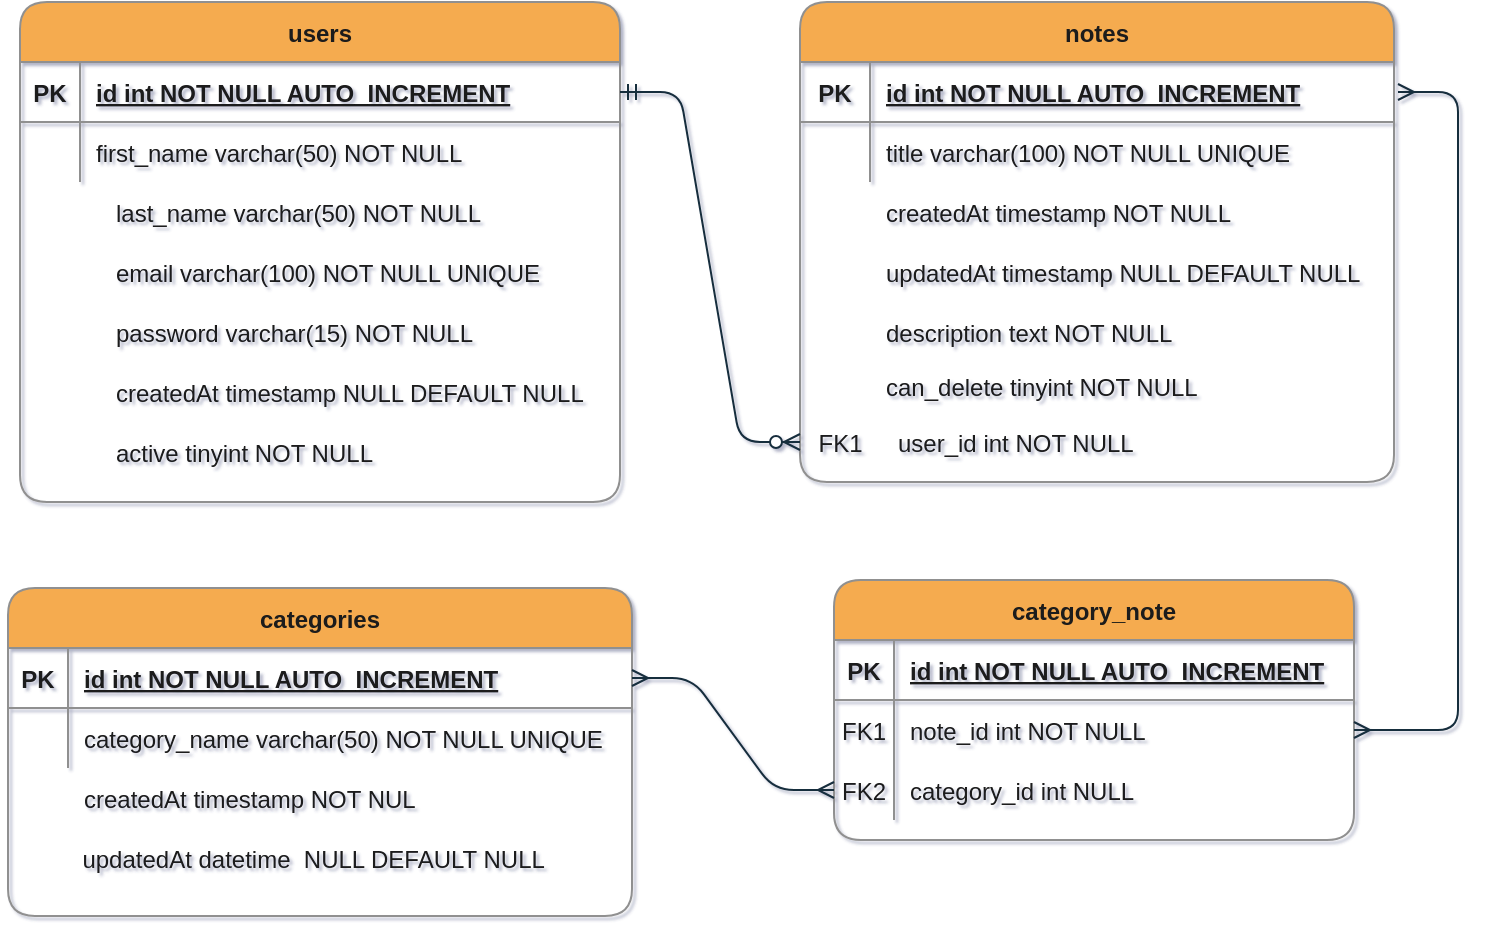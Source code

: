 <mxfile>
    <diagram id="R2lEEEUBdFMjLlhIrx00" name="Page-1">
        <mxGraphModel dx="861" dy="501" grid="0" gridSize="10" guides="1" tooltips="1" connect="1" arrows="1" fold="1" page="0" pageScale="1" pageWidth="850" pageHeight="1100" background="#ffffff" math="0" shadow="1" extFonts="Permanent Marker^https://fonts.googleapis.com/css?family=Permanent+Marker">
            <root>
                <mxCell id="0"/>
                <mxCell id="1" parent="0"/>
                <mxCell id="C-vyLk0tnHw3VtMMgP7b-2" value="notes" style="shape=table;startSize=30;container=1;collapsible=1;childLayout=tableLayout;fixedRows=1;rowLines=0;fontStyle=1;align=center;resizeLast=1;rounded=1;fillColor=#F5AB50;strokeColor=#909090;fontColor=#1A1A1A;" parent="1" vertex="1">
                    <mxGeometry x="420" y="50" width="297" height="240" as="geometry"/>
                </mxCell>
                <mxCell id="C-vyLk0tnHw3VtMMgP7b-3" value="" style="shape=partialRectangle;collapsible=0;dropTarget=0;pointerEvents=0;fillColor=none;points=[[0,0.5],[1,0.5]];portConstraint=eastwest;top=0;left=0;right=0;bottom=1;rounded=1;strokeColor=#909090;fontColor=#1A1A1A;" parent="C-vyLk0tnHw3VtMMgP7b-2" vertex="1">
                    <mxGeometry y="30" width="297" height="30" as="geometry"/>
                </mxCell>
                <mxCell id="C-vyLk0tnHw3VtMMgP7b-4" value="PK" style="shape=partialRectangle;overflow=hidden;connectable=0;fillColor=none;top=0;left=0;bottom=0;right=0;fontStyle=1;rounded=1;strokeColor=#909090;fontColor=#1A1A1A;" parent="C-vyLk0tnHw3VtMMgP7b-3" vertex="1">
                    <mxGeometry width="35" height="30" as="geometry"/>
                </mxCell>
                <mxCell id="C-vyLk0tnHw3VtMMgP7b-5" value="id int NOT NULL AUTO_INCREMENT" style="shape=partialRectangle;overflow=hidden;connectable=0;fillColor=none;top=0;left=0;bottom=0;right=0;align=left;spacingLeft=6;fontStyle=5;rounded=1;strokeColor=#909090;fontColor=#1A1A1A;" parent="C-vyLk0tnHw3VtMMgP7b-3" vertex="1">
                    <mxGeometry x="35" width="262" height="30" as="geometry"/>
                </mxCell>
                <mxCell id="C-vyLk0tnHw3VtMMgP7b-9" value="" style="shape=partialRectangle;collapsible=0;dropTarget=0;pointerEvents=0;fillColor=none;points=[[0,0.5],[1,0.5]];portConstraint=eastwest;top=0;left=0;right=0;bottom=0;rounded=1;strokeColor=#909090;fontColor=#1A1A1A;" parent="C-vyLk0tnHw3VtMMgP7b-2" vertex="1">
                    <mxGeometry y="60" width="297" height="30" as="geometry"/>
                </mxCell>
                <mxCell id="C-vyLk0tnHw3VtMMgP7b-10" value="" style="shape=partialRectangle;overflow=hidden;connectable=0;fillColor=none;top=0;left=0;bottom=0;right=0;rounded=1;strokeColor=#909090;fontColor=#1A1A1A;" parent="C-vyLk0tnHw3VtMMgP7b-9" vertex="1">
                    <mxGeometry width="35" height="30" as="geometry"/>
                </mxCell>
                <mxCell id="C-vyLk0tnHw3VtMMgP7b-11" value="title varchar(100) NOT NULL UNIQUE" style="shape=partialRectangle;overflow=hidden;connectable=0;fillColor=none;top=0;left=0;bottom=0;right=0;align=left;spacingLeft=6;rounded=1;strokeColor=#909090;fontColor=#1A1A1A;" parent="C-vyLk0tnHw3VtMMgP7b-9" vertex="1">
                    <mxGeometry x="35" width="262" height="30" as="geometry"/>
                </mxCell>
                <mxCell id="C-vyLk0tnHw3VtMMgP7b-13" value="categories" style="shape=table;startSize=30;container=1;collapsible=1;childLayout=tableLayout;fixedRows=1;rowLines=0;fontStyle=1;align=center;resizeLast=1;rounded=1;fillColor=#F5AB50;strokeColor=#909090;fontColor=#1A1A1A;" parent="1" vertex="1">
                    <mxGeometry x="24" y="343" width="312" height="164" as="geometry"/>
                </mxCell>
                <mxCell id="C-vyLk0tnHw3VtMMgP7b-14" value="" style="shape=partialRectangle;collapsible=0;dropTarget=0;pointerEvents=0;fillColor=none;points=[[0,0.5],[1,0.5]];portConstraint=eastwest;top=0;left=0;right=0;bottom=1;rounded=1;strokeColor=#909090;fontColor=#1A1A1A;" parent="C-vyLk0tnHw3VtMMgP7b-13" vertex="1">
                    <mxGeometry y="30" width="312" height="30" as="geometry"/>
                </mxCell>
                <mxCell id="C-vyLk0tnHw3VtMMgP7b-15" value="PK" style="shape=partialRectangle;overflow=hidden;connectable=0;fillColor=none;top=0;left=0;bottom=0;right=0;fontStyle=1;rounded=1;strokeColor=#909090;fontColor=#1A1A1A;" parent="C-vyLk0tnHw3VtMMgP7b-14" vertex="1">
                    <mxGeometry width="30" height="30" as="geometry"/>
                </mxCell>
                <mxCell id="C-vyLk0tnHw3VtMMgP7b-16" value="id int NOT NULL AUTO_INCREMENT" style="shape=partialRectangle;overflow=hidden;connectable=0;fillColor=none;top=0;left=0;bottom=0;right=0;align=left;spacingLeft=6;fontStyle=5;rounded=1;strokeColor=#909090;fontColor=#1A1A1A;" parent="C-vyLk0tnHw3VtMMgP7b-14" vertex="1">
                    <mxGeometry x="30" width="282" height="30" as="geometry"/>
                </mxCell>
                <mxCell id="C-vyLk0tnHw3VtMMgP7b-17" value="" style="shape=partialRectangle;collapsible=0;dropTarget=0;pointerEvents=0;fillColor=none;points=[[0,0.5],[1,0.5]];portConstraint=eastwest;top=0;left=0;right=0;bottom=0;rounded=1;strokeColor=#909090;fontColor=#1A1A1A;" parent="C-vyLk0tnHw3VtMMgP7b-13" vertex="1">
                    <mxGeometry y="60" width="312" height="30" as="geometry"/>
                </mxCell>
                <mxCell id="C-vyLk0tnHw3VtMMgP7b-18" value="" style="shape=partialRectangle;overflow=hidden;connectable=0;fillColor=none;top=0;left=0;bottom=0;right=0;rounded=1;strokeColor=#909090;fontColor=#1A1A1A;" parent="C-vyLk0tnHw3VtMMgP7b-17" vertex="1">
                    <mxGeometry width="30" height="30" as="geometry"/>
                </mxCell>
                <mxCell id="C-vyLk0tnHw3VtMMgP7b-19" value="category_name varchar(50) NOT NULL UNIQUE" style="shape=partialRectangle;overflow=hidden;connectable=0;fillColor=none;top=0;left=0;bottom=0;right=0;align=left;spacingLeft=6;rounded=1;strokeColor=#909090;fontColor=#1A1A1A;" parent="C-vyLk0tnHw3VtMMgP7b-17" vertex="1">
                    <mxGeometry x="30" width="282" height="30" as="geometry"/>
                </mxCell>
                <mxCell id="C-vyLk0tnHw3VtMMgP7b-23" value="users" style="shape=table;startSize=30;container=1;collapsible=1;childLayout=tableLayout;fixedRows=1;rowLines=0;fontStyle=1;align=center;resizeLast=1;rounded=1;fillColor=#F5AB50;strokeColor=#909090;fontColor=#1A1A1A;" parent="1" vertex="1">
                    <mxGeometry x="30" y="50" width="300" height="250" as="geometry"/>
                </mxCell>
                <mxCell id="C-vyLk0tnHw3VtMMgP7b-24" value="" style="shape=partialRectangle;collapsible=0;dropTarget=0;pointerEvents=0;fillColor=none;points=[[0,0.5],[1,0.5]];portConstraint=eastwest;top=0;left=0;right=0;bottom=1;rounded=1;strokeColor=#909090;fontColor=#1A1A1A;" parent="C-vyLk0tnHw3VtMMgP7b-23" vertex="1">
                    <mxGeometry y="30" width="300" height="30" as="geometry"/>
                </mxCell>
                <mxCell id="C-vyLk0tnHw3VtMMgP7b-25" value="PK" style="shape=partialRectangle;overflow=hidden;connectable=0;fillColor=none;top=0;left=0;bottom=0;right=0;fontStyle=1;rounded=1;strokeColor=#909090;fontColor=#1A1A1A;" parent="C-vyLk0tnHw3VtMMgP7b-24" vertex="1">
                    <mxGeometry width="30" height="30" as="geometry"/>
                </mxCell>
                <mxCell id="C-vyLk0tnHw3VtMMgP7b-26" value="id int NOT NULL AUTO_INCREMENT" style="shape=partialRectangle;overflow=hidden;connectable=0;fillColor=none;top=0;left=0;bottom=0;right=0;align=left;spacingLeft=6;fontStyle=5;rounded=1;strokeColor=#909090;fontColor=#1A1A1A;" parent="C-vyLk0tnHw3VtMMgP7b-24" vertex="1">
                    <mxGeometry x="30" width="270" height="30" as="geometry"/>
                </mxCell>
                <mxCell id="C-vyLk0tnHw3VtMMgP7b-27" value="" style="shape=partialRectangle;collapsible=0;dropTarget=0;pointerEvents=0;fillColor=none;points=[[0,0.5],[1,0.5]];portConstraint=eastwest;top=0;left=0;right=0;bottom=0;rounded=1;strokeColor=#909090;fontColor=#1A1A1A;" parent="C-vyLk0tnHw3VtMMgP7b-23" vertex="1">
                    <mxGeometry y="60" width="300" height="30" as="geometry"/>
                </mxCell>
                <mxCell id="C-vyLk0tnHw3VtMMgP7b-28" value="" style="shape=partialRectangle;overflow=hidden;connectable=0;fillColor=none;top=0;left=0;bottom=0;right=0;rounded=1;strokeColor=#909090;fontColor=#1A1A1A;" parent="C-vyLk0tnHw3VtMMgP7b-27" vertex="1">
                    <mxGeometry width="30" height="30" as="geometry"/>
                </mxCell>
                <mxCell id="C-vyLk0tnHw3VtMMgP7b-29" value="first_name varchar(50) NOT NULL" style="shape=partialRectangle;overflow=hidden;connectable=0;fillColor=none;top=0;left=0;bottom=0;right=0;align=left;spacingLeft=6;rounded=1;strokeColor=#909090;fontColor=#1A1A1A;" parent="C-vyLk0tnHw3VtMMgP7b-27" vertex="1">
                    <mxGeometry x="30" width="270" height="30" as="geometry"/>
                </mxCell>
                <mxCell id="zA4fir9lhN1XghX9136Q-4" value="category_note" style="shape=table;startSize=30;container=1;collapsible=1;childLayout=tableLayout;fixedRows=1;rowLines=0;fontStyle=1;align=center;resizeLast=1;rounded=1;fillColor=#F5AB50;strokeColor=#909090;fontColor=#1A1A1A;" parent="1" vertex="1">
                    <mxGeometry x="437" y="339" width="260" height="130" as="geometry"/>
                </mxCell>
                <mxCell id="zA4fir9lhN1XghX9136Q-5" value="" style="shape=partialRectangle;collapsible=0;dropTarget=0;pointerEvents=0;fillColor=none;points=[[0,0.5],[1,0.5]];portConstraint=eastwest;top=0;left=0;right=0;bottom=1;rounded=1;strokeColor=#909090;fontColor=#1A1A1A;" parent="zA4fir9lhN1XghX9136Q-4" vertex="1">
                    <mxGeometry y="30" width="260" height="30" as="geometry"/>
                </mxCell>
                <mxCell id="zA4fir9lhN1XghX9136Q-6" value="PK" style="shape=partialRectangle;overflow=hidden;connectable=0;fillColor=none;top=0;left=0;bottom=0;right=0;fontStyle=1;rounded=1;strokeColor=#909090;fontColor=#1A1A1A;" parent="zA4fir9lhN1XghX9136Q-5" vertex="1">
                    <mxGeometry width="30" height="30" as="geometry"/>
                </mxCell>
                <mxCell id="zA4fir9lhN1XghX9136Q-7" value="id int NOT NULL AUTO_INCREMENT" style="shape=partialRectangle;overflow=hidden;connectable=0;fillColor=none;top=0;left=0;bottom=0;right=0;align=left;spacingLeft=6;fontStyle=5;rounded=1;strokeColor=#909090;fontColor=#1A1A1A;" parent="zA4fir9lhN1XghX9136Q-5" vertex="1">
                    <mxGeometry x="30" width="230" height="30" as="geometry"/>
                </mxCell>
                <mxCell id="zA4fir9lhN1XghX9136Q-11" value="" style="shape=partialRectangle;collapsible=0;dropTarget=0;pointerEvents=0;fillColor=none;points=[[0,0.5],[1,0.5]];portConstraint=eastwest;top=0;left=0;right=0;bottom=0;rounded=1;strokeColor=#909090;fontColor=#1A1A1A;" parent="zA4fir9lhN1XghX9136Q-4" vertex="1">
                    <mxGeometry y="60" width="260" height="30" as="geometry"/>
                </mxCell>
                <mxCell id="zA4fir9lhN1XghX9136Q-12" value="FK1" style="shape=partialRectangle;overflow=hidden;connectable=0;fillColor=none;top=0;left=0;bottom=0;right=0;rounded=1;strokeColor=#909090;fontColor=#1A1A1A;" parent="zA4fir9lhN1XghX9136Q-11" vertex="1">
                    <mxGeometry width="30" height="30" as="geometry"/>
                </mxCell>
                <mxCell id="zA4fir9lhN1XghX9136Q-13" value="note_id int NOT NULL" style="shape=partialRectangle;overflow=hidden;connectable=0;fillColor=none;top=0;left=0;bottom=0;right=0;align=left;spacingLeft=6;rounded=1;strokeColor=#909090;fontColor=#1A1A1A;" parent="zA4fir9lhN1XghX9136Q-11" vertex="1">
                    <mxGeometry x="30" width="230" height="30" as="geometry"/>
                </mxCell>
                <mxCell id="zA4fir9lhN1XghX9136Q-8" value="" style="shape=partialRectangle;collapsible=0;dropTarget=0;pointerEvents=0;fillColor=none;points=[[0,0.5],[1,0.5]];portConstraint=eastwest;top=0;left=0;right=0;bottom=0;rounded=1;strokeColor=#909090;fontColor=#1A1A1A;" parent="zA4fir9lhN1XghX9136Q-4" vertex="1">
                    <mxGeometry y="90" width="260" height="30" as="geometry"/>
                </mxCell>
                <mxCell id="zA4fir9lhN1XghX9136Q-9" value="FK2" style="shape=partialRectangle;overflow=hidden;connectable=0;fillColor=none;top=0;left=0;bottom=0;right=0;rounded=1;strokeColor=#909090;fontColor=#1A1A1A;" parent="zA4fir9lhN1XghX9136Q-8" vertex="1">
                    <mxGeometry width="30" height="30" as="geometry"/>
                </mxCell>
                <mxCell id="zA4fir9lhN1XghX9136Q-10" value="category_id int NULL" style="shape=partialRectangle;overflow=hidden;connectable=0;fillColor=none;top=0;left=0;bottom=0;right=0;align=left;spacingLeft=6;rounded=1;strokeColor=#909090;fontColor=#1A1A1A;" parent="zA4fir9lhN1XghX9136Q-8" vertex="1">
                    <mxGeometry x="30" width="230" height="30" as="geometry"/>
                </mxCell>
                <mxCell id="zA4fir9lhN1XghX9136Q-17" value="" style="edgeStyle=entityRelationEdgeStyle;fontSize=12;html=1;endArrow=ERmany;startArrow=ERmany;exitX=1;exitY=0.5;exitDx=0;exitDy=0;entryX=0;entryY=0.5;entryDx=0;entryDy=0;strokeColor=#182E3E;fontColor=#1A1A1A;labelBackgroundColor=#EEEEEE;" parent="1" source="C-vyLk0tnHw3VtMMgP7b-14" target="zA4fir9lhN1XghX9136Q-8" edge="1">
                    <mxGeometry width="100" height="100" relative="1" as="geometry">
                        <mxPoint x="370" y="300" as="sourcePoint"/>
                        <mxPoint x="470" y="200" as="targetPoint"/>
                    </mxGeometry>
                </mxCell>
                <mxCell id="zA4fir9lhN1XghX9136Q-18" value="" style="edgeStyle=entityRelationEdgeStyle;fontSize=12;html=1;endArrow=ERmany;startArrow=ERmany;entryX=1;entryY=0.5;entryDx=0;entryDy=0;strokeColor=#182E3E;fontColor=#1A1A1A;labelBackgroundColor=#EEEEEE;" parent="1" target="zA4fir9lhN1XghX9136Q-11" edge="1">
                    <mxGeometry width="100" height="100" relative="1" as="geometry">
                        <mxPoint x="719" y="95" as="sourcePoint"/>
                        <mxPoint x="450" y="355" as="targetPoint"/>
                    </mxGeometry>
                </mxCell>
                <mxCell id="zA4fir9lhN1XghX9136Q-19" value="last_name varchar(50) NOT NULL" style="shape=partialRectangle;overflow=hidden;connectable=0;fillColor=none;top=0;left=0;bottom=0;right=0;align=left;spacingLeft=6;rounded=1;strokeColor=#909090;fontColor=#1A1A1A;" parent="1" vertex="1">
                    <mxGeometry x="70" y="140" width="220" height="30" as="geometry"/>
                </mxCell>
                <mxCell id="zA4fir9lhN1XghX9136Q-20" value="email varchar(100) NOT NULL UNIQUE" style="shape=partialRectangle;overflow=hidden;connectable=0;fillColor=none;top=0;left=0;bottom=0;right=0;align=left;spacingLeft=6;rounded=1;strokeColor=#909090;fontColor=#1A1A1A;" parent="1" vertex="1">
                    <mxGeometry x="70" y="170" width="240" height="30" as="geometry"/>
                </mxCell>
                <mxCell id="zA4fir9lhN1XghX9136Q-21" value="password varchar(15) NOT NULL" style="shape=partialRectangle;overflow=hidden;connectable=0;fillColor=none;top=0;left=0;bottom=0;right=0;align=left;spacingLeft=6;rounded=1;strokeColor=#909090;fontColor=#1A1A1A;" parent="1" vertex="1">
                    <mxGeometry x="70" y="200" width="220" height="30" as="geometry"/>
                </mxCell>
                <mxCell id="zA4fir9lhN1XghX9136Q-22" value="active tinyint NOT NULL" style="shape=partialRectangle;overflow=hidden;connectable=0;fillColor=none;top=0;left=0;bottom=0;right=0;align=left;spacingLeft=6;rounded=1;strokeColor=#909090;fontColor=#1A1A1A;" parent="1" vertex="1">
                    <mxGeometry x="70" y="260" width="230" height="30" as="geometry"/>
                </mxCell>
                <mxCell id="zA4fir9lhN1XghX9136Q-23" value="createdAt timestamp NULL DEFAULT NULL" style="shape=partialRectangle;overflow=hidden;connectable=0;fillColor=none;top=0;left=0;bottom=0;right=0;align=left;spacingLeft=6;rounded=1;strokeColor=#909090;fontColor=#1A1A1A;" parent="1" vertex="1">
                    <mxGeometry x="70" y="230" width="250" height="30" as="geometry"/>
                </mxCell>
                <mxCell id="zA4fir9lhN1XghX9136Q-24" value="createdAt timestamp NOT NULL" style="shape=partialRectangle;overflow=hidden;connectable=0;fillColor=none;top=0;left=0;bottom=0;right=0;align=left;spacingLeft=6;rounded=1;strokeColor=#909090;fontColor=#1A1A1A;" parent="1" vertex="1">
                    <mxGeometry x="455" y="140" width="220" height="30" as="geometry"/>
                </mxCell>
                <mxCell id="zA4fir9lhN1XghX9136Q-25" value="updatedAt timestamp NULL DEFAULT NULL" style="shape=partialRectangle;overflow=hidden;connectable=0;fillColor=none;top=0;left=0;bottom=0;right=0;align=left;spacingLeft=6;rounded=1;strokeColor=#909090;fontColor=#1A1A1A;" parent="1" vertex="1">
                    <mxGeometry x="455" y="170" width="257" height="30" as="geometry"/>
                </mxCell>
                <mxCell id="zA4fir9lhN1XghX9136Q-26" value="description text NOT NULL" style="shape=partialRectangle;overflow=hidden;connectable=0;fillColor=none;top=0;left=0;bottom=0;right=0;align=left;spacingLeft=6;rounded=1;strokeColor=#909090;fontColor=#1A1A1A;" parent="1" vertex="1">
                    <mxGeometry x="455" y="200" width="220" height="30" as="geometry"/>
                </mxCell>
                <mxCell id="zA4fir9lhN1XghX9136Q-27" value="can_delete tinyint NOT NULL" style="shape=partialRectangle;overflow=hidden;connectable=0;fillColor=none;top=0;left=0;bottom=0;right=0;align=left;spacingLeft=6;rounded=1;strokeColor=#909090;fontColor=#1A1A1A;" parent="1" vertex="1">
                    <mxGeometry x="455" y="227" width="220" height="30" as="geometry"/>
                </mxCell>
                <mxCell id="zA4fir9lhN1XghX9136Q-33" value="" style="shape=partialRectangle;collapsible=0;dropTarget=0;pointerEvents=0;fillColor=none;points=[[0,0.5],[1,0.5]];portConstraint=eastwest;top=0;left=0;right=0;bottom=0;rounded=1;strokeColor=#909090;fontColor=#1A1A1A;" parent="1" vertex="1">
                    <mxGeometry x="425" y="250" width="255" height="40" as="geometry"/>
                </mxCell>
                <mxCell id="zA4fir9lhN1XghX9136Q-34" value="FK1" style="shape=partialRectangle;overflow=hidden;connectable=0;fillColor=none;top=0;left=0;bottom=0;right=0;rounded=1;strokeColor=#909090;fontColor=#1A1A1A;" parent="zA4fir9lhN1XghX9136Q-33" vertex="1">
                    <mxGeometry width="30.6" height="40" as="geometry"/>
                </mxCell>
                <mxCell id="zA4fir9lhN1XghX9136Q-35" value="user_id int NOT NULL" style="shape=partialRectangle;overflow=hidden;connectable=0;fillColor=none;top=0;left=0;bottom=0;right=0;align=left;spacingLeft=6;rounded=1;strokeColor=#909090;fontColor=#1A1A1A;" parent="zA4fir9lhN1XghX9136Q-33" vertex="1">
                    <mxGeometry x="36" width="219" height="40" as="geometry"/>
                </mxCell>
                <mxCell id="zA4fir9lhN1XghX9136Q-40" value="" style="edgeStyle=entityRelationEdgeStyle;fontSize=12;html=1;endArrow=ERzeroToMany;startArrow=ERmandOne;exitX=1;exitY=0.5;exitDx=0;exitDy=0;strokeColor=#182E3E;fontColor=#1A1A1A;labelBackgroundColor=#EEEEEE;" parent="1" source="C-vyLk0tnHw3VtMMgP7b-24" edge="1">
                    <mxGeometry width="100" height="100" relative="1" as="geometry">
                        <mxPoint x="370" y="220" as="sourcePoint"/>
                        <mxPoint x="420" y="270" as="targetPoint"/>
                    </mxGeometry>
                </mxCell>
                <mxCell id="2" value="" style="shape=partialRectangle;collapsible=0;dropTarget=0;pointerEvents=0;fillColor=none;points=[[0,0.5],[1,0.5]];portConstraint=eastwest;top=0;left=0;right=0;bottom=0;rounded=1;strokeColor=#909090;fontColor=#1A1A1A;" vertex="1" parent="1">
                    <mxGeometry x="24" y="433" width="260" height="30" as="geometry"/>
                </mxCell>
                <mxCell id="3" value="" style="shape=partialRectangle;overflow=hidden;connectable=0;fillColor=none;top=0;left=0;bottom=0;right=0;rounded=1;strokeColor=#909090;fontColor=#1A1A1A;" vertex="1" parent="2">
                    <mxGeometry width="30" height="30" as="geometry"/>
                </mxCell>
                <mxCell id="4" value="createdAt timestamp NOT NUL" style="shape=partialRectangle;overflow=hidden;connectable=0;fillColor=none;top=0;left=0;bottom=0;right=0;align=left;spacingLeft=6;rounded=1;strokeColor=#909090;fontColor=#1A1A1A;" vertex="1" parent="2">
                    <mxGeometry x="30" width="230" height="30" as="geometry"/>
                </mxCell>
                <mxCell id="5" value="" style="shape=partialRectangle;collapsible=0;dropTarget=0;pointerEvents=0;fillColor=none;points=[[0,0.5],[1,0.5]];portConstraint=eastwest;top=0;left=0;right=0;bottom=0;rounded=1;strokeColor=#909090;fontColor=#1A1A1A;" vertex="1" parent="1">
                    <mxGeometry x="21" y="463" width="279" height="30" as="geometry"/>
                </mxCell>
                <mxCell id="6" value="" style="shape=partialRectangle;overflow=hidden;connectable=0;fillColor=none;top=0;left=0;bottom=0;right=0;rounded=1;strokeColor=#909090;fontColor=#1A1A1A;" vertex="1" parent="5">
                    <mxGeometry width="32.192" height="30" as="geometry"/>
                </mxCell>
                <mxCell id="7" value="updatedAt datetime  NULL DEFAULT NULL" style="shape=partialRectangle;overflow=hidden;connectable=0;fillColor=none;top=0;left=0;bottom=0;right=0;align=left;spacingLeft=6;rounded=1;strokeColor=#909090;fontColor=#1A1A1A;" vertex="1" parent="5">
                    <mxGeometry x="32.192" width="246.808" height="30" as="geometry"/>
                </mxCell>
            </root>
        </mxGraphModel>
    </diagram>
</mxfile>